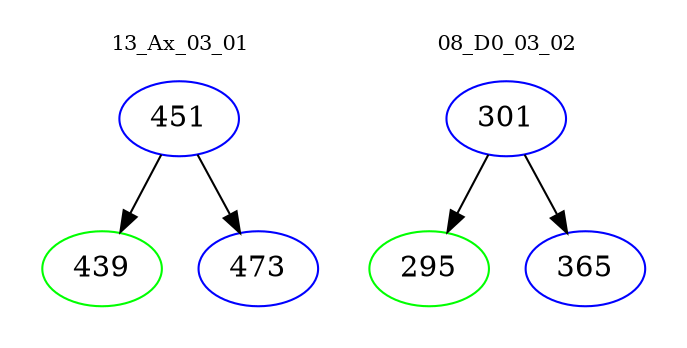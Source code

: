 digraph{
subgraph cluster_0 {
color = white
label = "13_Ax_03_01";
fontsize=10;
T0_451 [label="451", color="blue"]
T0_451 -> T0_439 [color="black"]
T0_439 [label="439", color="green"]
T0_451 -> T0_473 [color="black"]
T0_473 [label="473", color="blue"]
}
subgraph cluster_1 {
color = white
label = "08_D0_03_02";
fontsize=10;
T1_301 [label="301", color="blue"]
T1_301 -> T1_295 [color="black"]
T1_295 [label="295", color="green"]
T1_301 -> T1_365 [color="black"]
T1_365 [label="365", color="blue"]
}
}

